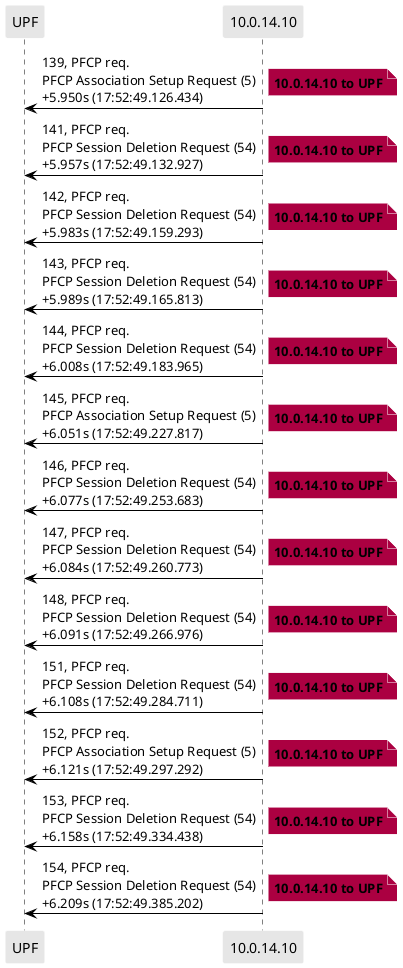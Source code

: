 @startuml
skinparam shadowing false
skinparam NoteBorderColor white
skinparam sequence {
    ArrowColor black
    LifeLineBorderColor black
    LifeLineBackgroundColor black
    ParticipantBorderColor white
    ParticipantBackgroundColor #e6e6e6
}
participant "UPF"
participant "10.0.14.10"

"10.0.14.10" -> "UPF": 139, PFCP req.\nPFCP Association Setup Request (5)\n+5.950s (17:52:49.126.434)

note right #AB0041
**10.0.14.10 to UPF**
end note

"10.0.14.10" -> "UPF": 141, PFCP req.\nPFCP Session Deletion Request (54)\n+5.957s (17:52:49.132.927)

note right #AB0041
**10.0.14.10 to UPF**
end note

"10.0.14.10" -> "UPF": 142, PFCP req.\nPFCP Session Deletion Request (54)\n+5.983s (17:52:49.159.293)

note right #AB0041
**10.0.14.10 to UPF**
end note

"10.0.14.10" -> "UPF": 143, PFCP req.\nPFCP Session Deletion Request (54)\n+5.989s (17:52:49.165.813)

note right #AB0041
**10.0.14.10 to UPF**
end note

"10.0.14.10" -> "UPF": 144, PFCP req.\nPFCP Session Deletion Request (54)\n+6.008s (17:52:49.183.965)

note right #AB0041
**10.0.14.10 to UPF**
end note

"10.0.14.10" -> "UPF": 145, PFCP req.\nPFCP Association Setup Request (5)\n+6.051s (17:52:49.227.817)

note right #AB0041
**10.0.14.10 to UPF**
end note

"10.0.14.10" -> "UPF": 146, PFCP req.\nPFCP Session Deletion Request (54)\n+6.077s (17:52:49.253.683)

note right #AB0041
**10.0.14.10 to UPF**
end note

"10.0.14.10" -> "UPF": 147, PFCP req.\nPFCP Session Deletion Request (54)\n+6.084s (17:52:49.260.773)

note right #AB0041
**10.0.14.10 to UPF**
end note

"10.0.14.10" -> "UPF": 148, PFCP req.\nPFCP Session Deletion Request (54)\n+6.091s (17:52:49.266.976)

note right #AB0041
**10.0.14.10 to UPF**
end note

"10.0.14.10" -> "UPF": 151, PFCP req.\nPFCP Session Deletion Request (54)\n+6.108s (17:52:49.284.711)

note right #AB0041
**10.0.14.10 to UPF**
end note

"10.0.14.10" -> "UPF": 152, PFCP req.\nPFCP Association Setup Request (5)\n+6.121s (17:52:49.297.292)

note right #AB0041
**10.0.14.10 to UPF**
end note

"10.0.14.10" -> "UPF": 153, PFCP req.\nPFCP Session Deletion Request (54)\n+6.158s (17:52:49.334.438)

note right #AB0041
**10.0.14.10 to UPF**
end note

"10.0.14.10" -> "UPF": 154, PFCP req.\nPFCP Session Deletion Request (54)\n+6.209s (17:52:49.385.202)

note right #AB0041
**10.0.14.10 to UPF**
end note

@enduml
